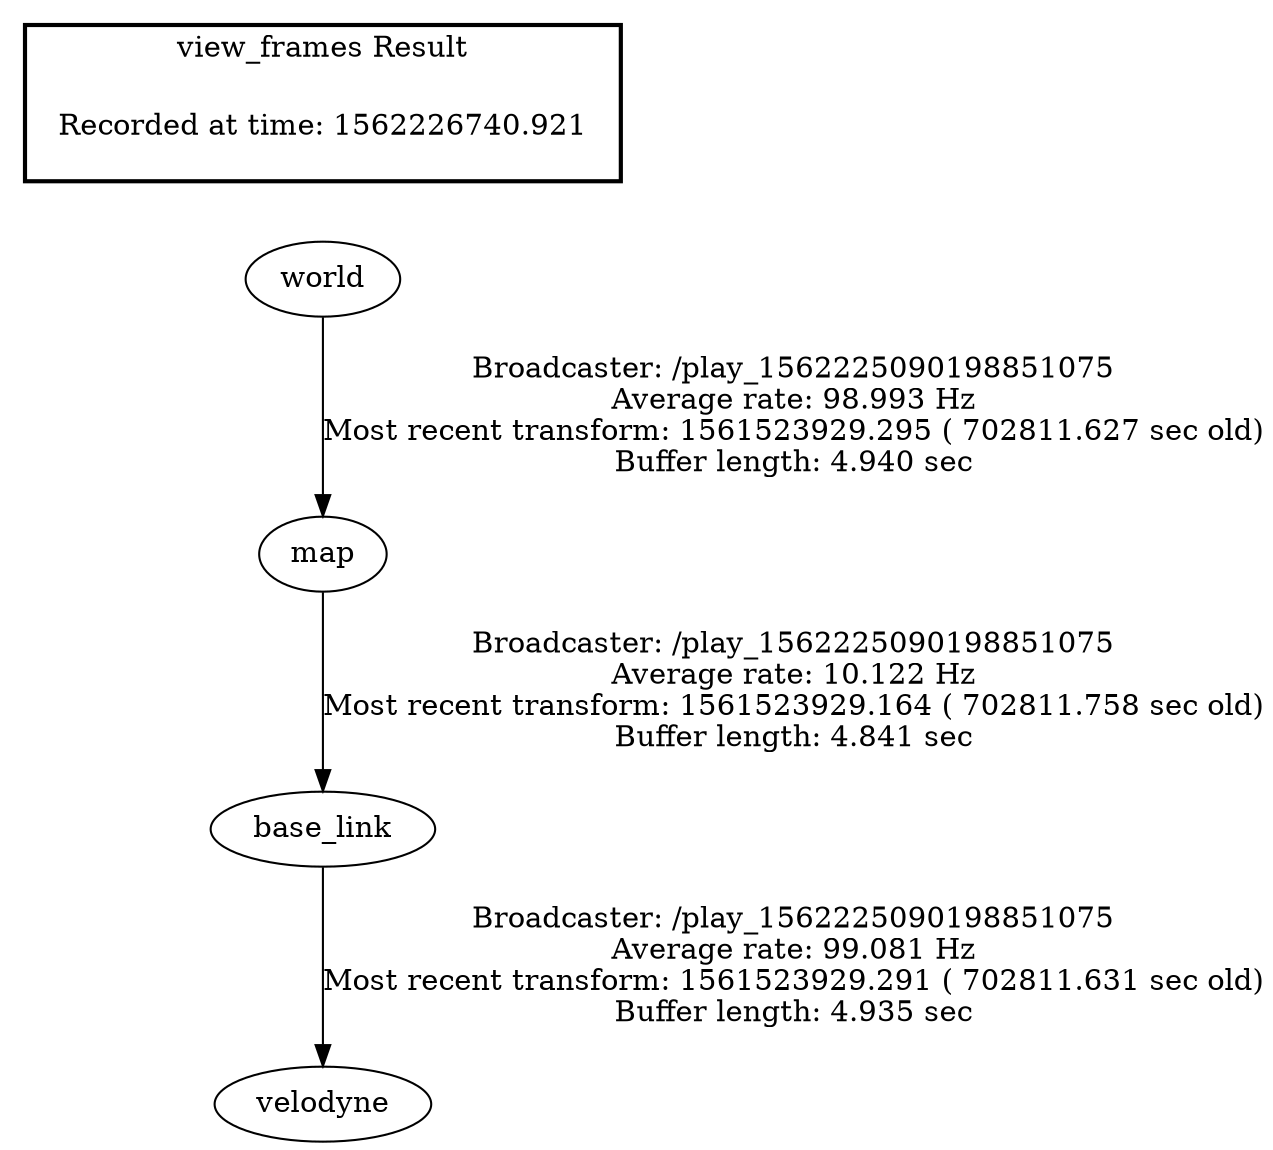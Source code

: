 digraph G {
"world" -> "map"[label="Broadcaster: /play_1562225090198851075\nAverage rate: 98.993 Hz\nMost recent transform: 1561523929.295 ( 702811.627 sec old)\nBuffer length: 4.940 sec\n"];
"base_link" -> "velodyne"[label="Broadcaster: /play_1562225090198851075\nAverage rate: 99.081 Hz\nMost recent transform: 1561523929.291 ( 702811.631 sec old)\nBuffer length: 4.935 sec\n"];
"map" -> "base_link"[label="Broadcaster: /play_1562225090198851075\nAverage rate: 10.122 Hz\nMost recent transform: 1561523929.164 ( 702811.758 sec old)\nBuffer length: 4.841 sec\n"];
edge [style=invis];
 subgraph cluster_legend { style=bold; color=black; label ="view_frames Result";
"Recorded at time: 1562226740.921"[ shape=plaintext ] ;
 }->"world";
}